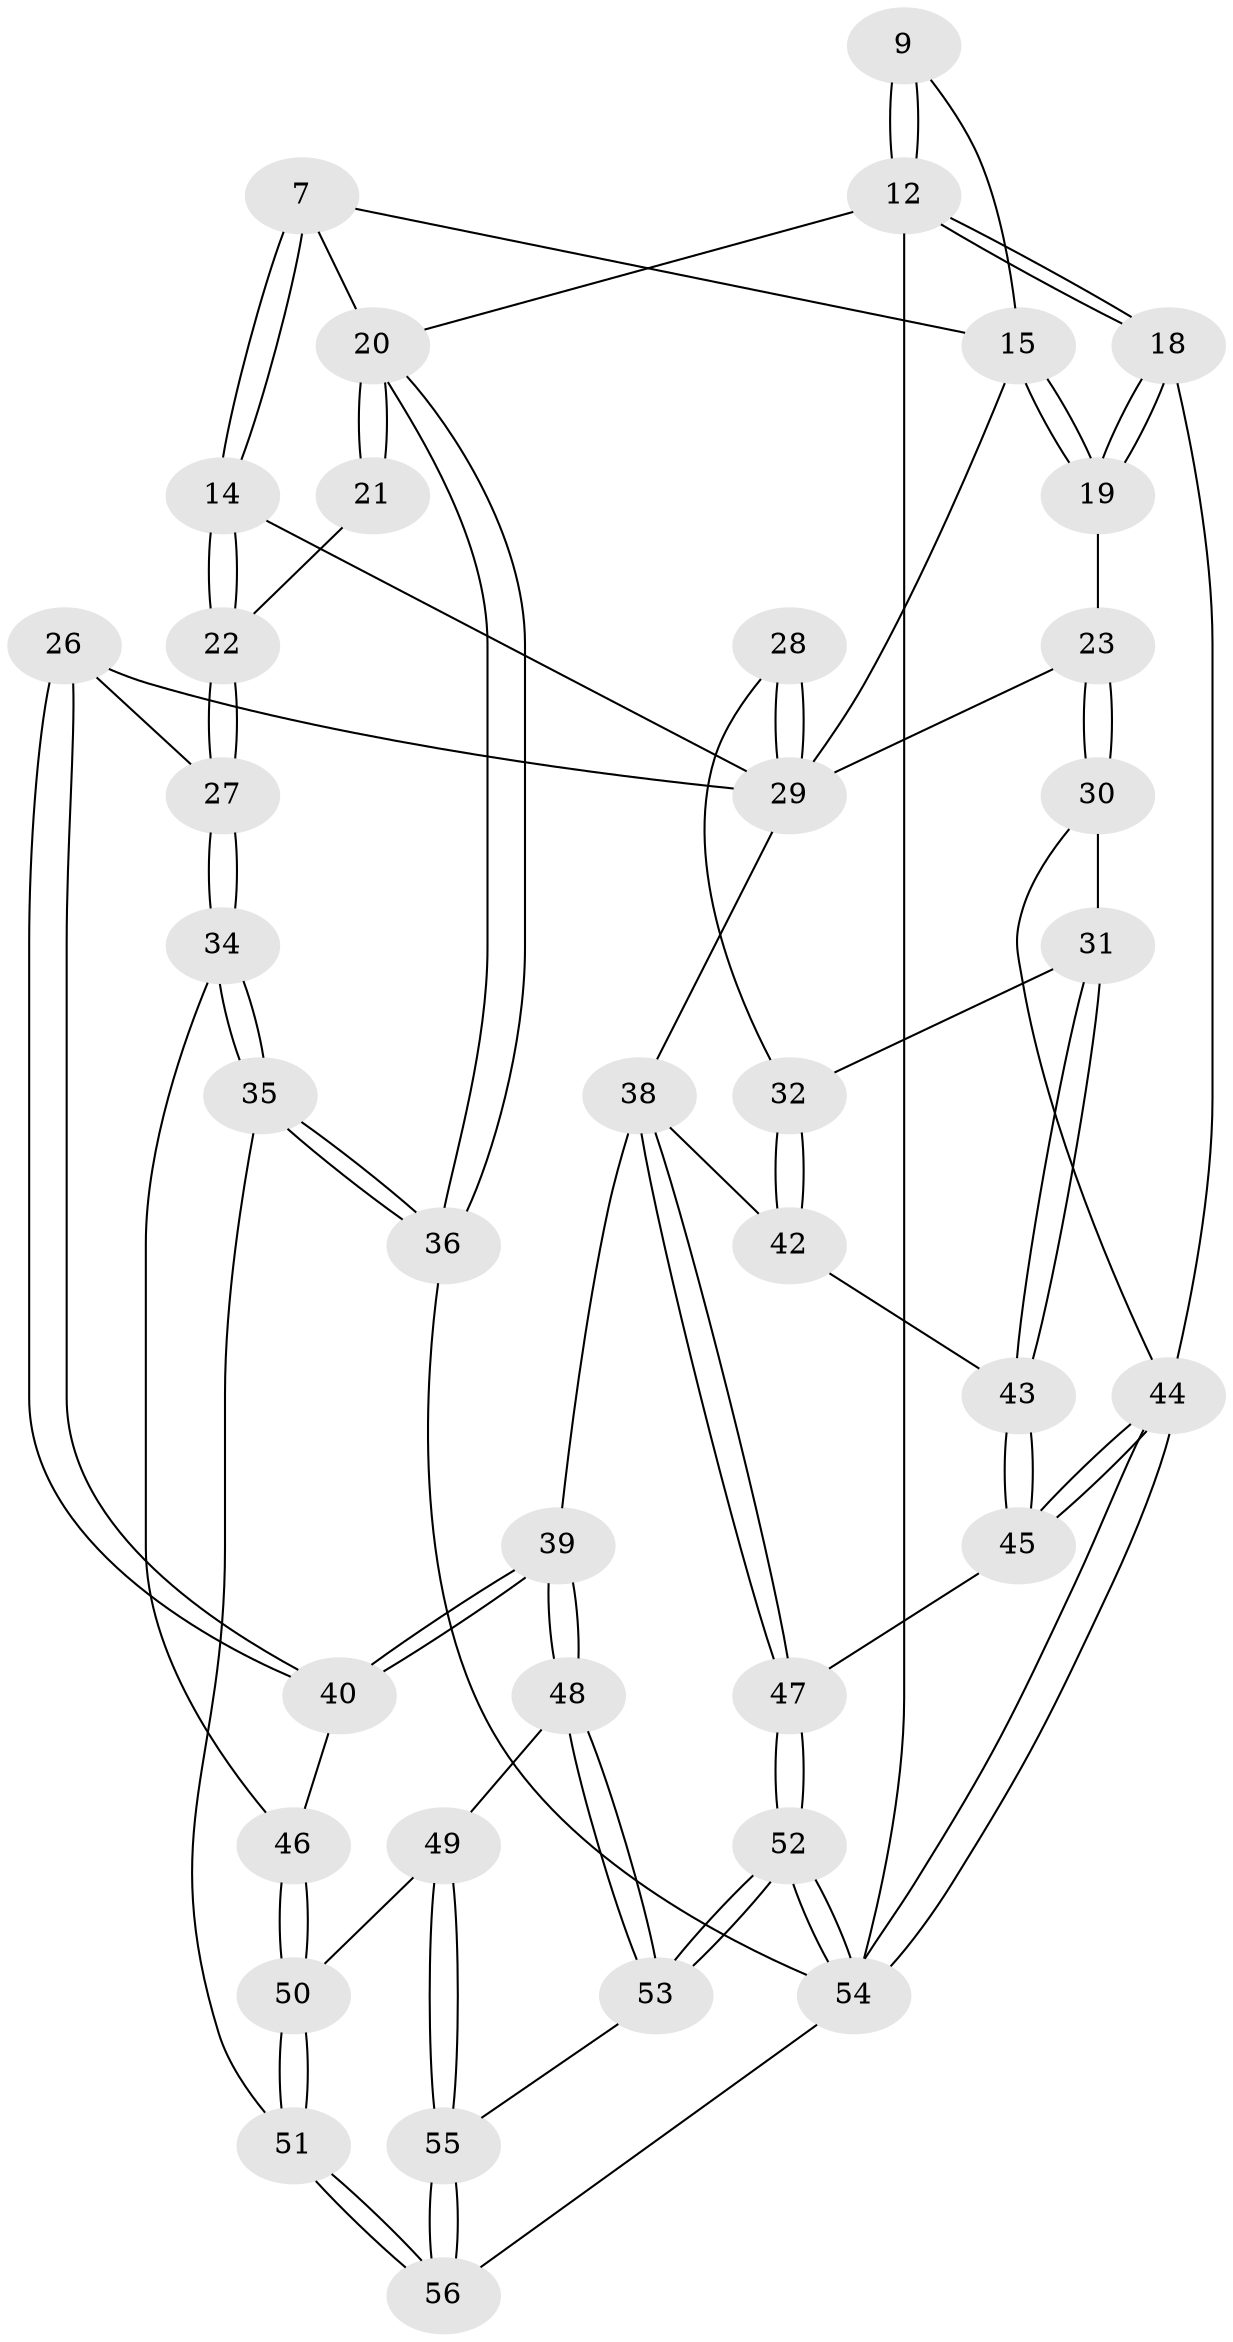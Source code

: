 // original degree distribution, {3: 0.03571428571428571, 4: 0.23214285714285715, 6: 0.19642857142857142, 5: 0.5357142857142857}
// Generated by graph-tools (version 1.1) at 2025/05/03/04/25 22:05:35]
// undirected, 39 vertices, 94 edges
graph export_dot {
graph [start="1"]
  node [color=gray90,style=filled];
  7 [pos="+0.11425750876034818+0.2618152307919627"];
  9 [pos="+0.5895046421417943+0",super="+2"];
  12 [pos="+1+0",super="+3"];
  14 [pos="+0.2682600741473442+0.3330277608244094"];
  15 [pos="+0.5729377301949178+0.10084625568607625",super="+11+6"];
  18 [pos="+1+0.2501622430086834"];
  19 [pos="+0.9114845698460249+0.2721835090079162"];
  20 [pos="+0+0.322060989563423",super="+8"];
  21 [pos="+0+0.3338146579896432"];
  22 [pos="+0.09945532642716497+0.4642106430626327"];
  23 [pos="+0.7636959096953526+0.39041327163174205"];
  26 [pos="+0.28088804488774727+0.5303593695196198"];
  27 [pos="+0.14962346145632258+0.5875474689075991"];
  28 [pos="+0.5733776199413158+0.49104754487624047"];
  29 [pos="+0.4729029616698208+0.5533013657556174",super="+25+24"];
  30 [pos="+0.7830092826560449+0.5738761729293829"];
  31 [pos="+0.7473741725081362+0.5783863387914351"];
  32 [pos="+0.730636379408546+0.576234140733262"];
  34 [pos="+0.12110892857225188+0.6835846788183445"];
  35 [pos="+0+0.7837025731591638"];
  36 [pos="+0+0.7950621036704721"];
  38 [pos="+0.44727399327228695+0.7466034466000244",super="+37"];
  39 [pos="+0.42321281386740556+0.7567898704517989"];
  40 [pos="+0.3471936096204666+0.7307571644322811"];
  42 [pos="+0.5957964002790485+0.6616957377897549"];
  43 [pos="+0.6720667235743273+0.7138066491131285"];
  44 [pos="+1+0.9904824562873672",super="+33"];
  45 [pos="+0.7051311728196799+0.8120493688240017"];
  46 [pos="+0.14207364560256888+0.6964106833337333"];
  47 [pos="+0.526529155319619+0.8118980060883213"];
  48 [pos="+0.3690284235791863+0.8529389351439091"];
  49 [pos="+0.2844648019685724+0.910773728821691"];
  50 [pos="+0.23416194677907193+0.9037460495853297"];
  51 [pos="+0.14336877106791737+0.9612536481838135"];
  52 [pos="+0.5901159854688685+1"];
  53 [pos="+0.5460024864170175+1"];
  54 [pos="+1+1",super="+41"];
  55 [pos="+0.35786196998523645+1"];
  56 [pos="+0.1427704314175885+1"];
  7 -- 14;
  7 -- 14;
  7 -- 20;
  7 -- 15;
  9 -- 12 [weight=2];
  9 -- 12;
  9 -- 15 [weight=2];
  12 -- 18;
  12 -- 18;
  12 -- 54 [weight=2];
  12 -- 20;
  14 -- 22;
  14 -- 22;
  14 -- 29;
  15 -- 19;
  15 -- 19;
  15 -- 29 [weight=2];
  18 -- 19;
  18 -- 19;
  18 -- 44;
  19 -- 23;
  20 -- 21 [weight=2];
  20 -- 21;
  20 -- 36;
  20 -- 36;
  21 -- 22;
  22 -- 27;
  22 -- 27;
  23 -- 30;
  23 -- 30;
  23 -- 29;
  26 -- 27;
  26 -- 40;
  26 -- 40;
  26 -- 29;
  27 -- 34;
  27 -- 34;
  28 -- 29 [weight=2];
  28 -- 29;
  28 -- 32;
  29 -- 38;
  30 -- 31;
  30 -- 44;
  31 -- 32;
  31 -- 43;
  31 -- 43;
  32 -- 42;
  32 -- 42;
  34 -- 35;
  34 -- 35;
  34 -- 46;
  35 -- 36;
  35 -- 36;
  35 -- 51;
  36 -- 54;
  38 -- 39;
  38 -- 47;
  38 -- 47;
  38 -- 42;
  39 -- 40;
  39 -- 40;
  39 -- 48;
  39 -- 48;
  40 -- 46;
  42 -- 43;
  43 -- 45;
  43 -- 45;
  44 -- 45;
  44 -- 45;
  44 -- 54;
  44 -- 54;
  45 -- 47;
  46 -- 50;
  46 -- 50;
  47 -- 52;
  47 -- 52;
  48 -- 49;
  48 -- 53;
  48 -- 53;
  49 -- 50;
  49 -- 55;
  49 -- 55;
  50 -- 51;
  50 -- 51;
  51 -- 56;
  51 -- 56;
  52 -- 53;
  52 -- 53;
  52 -- 54;
  52 -- 54;
  53 -- 55;
  54 -- 56;
  55 -- 56;
  55 -- 56;
}
